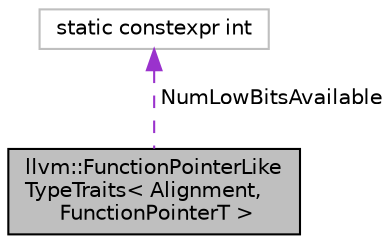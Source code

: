 digraph "llvm::FunctionPointerLikeTypeTraits&lt; Alignment, FunctionPointerT &gt;"
{
 // LATEX_PDF_SIZE
  bgcolor="transparent";
  edge [fontname="Helvetica",fontsize="10",labelfontname="Helvetica",labelfontsize="10"];
  node [fontname="Helvetica",fontsize="10",shape=record];
  Node1 [label="llvm::FunctionPointerLike\lTypeTraits\< Alignment,\l FunctionPointerT \>",height=0.2,width=0.4,color="black", fillcolor="grey75", style="filled", fontcolor="black",tooltip="Provide suitable custom traits struct for function pointers."];
  Node2 -> Node1 [dir="back",color="darkorchid3",fontsize="10",style="dashed",label=" NumLowBitsAvailable" ,fontname="Helvetica"];
  Node2 [label="static constexpr int",height=0.2,width=0.4,color="grey75",tooltip=" "];
}
